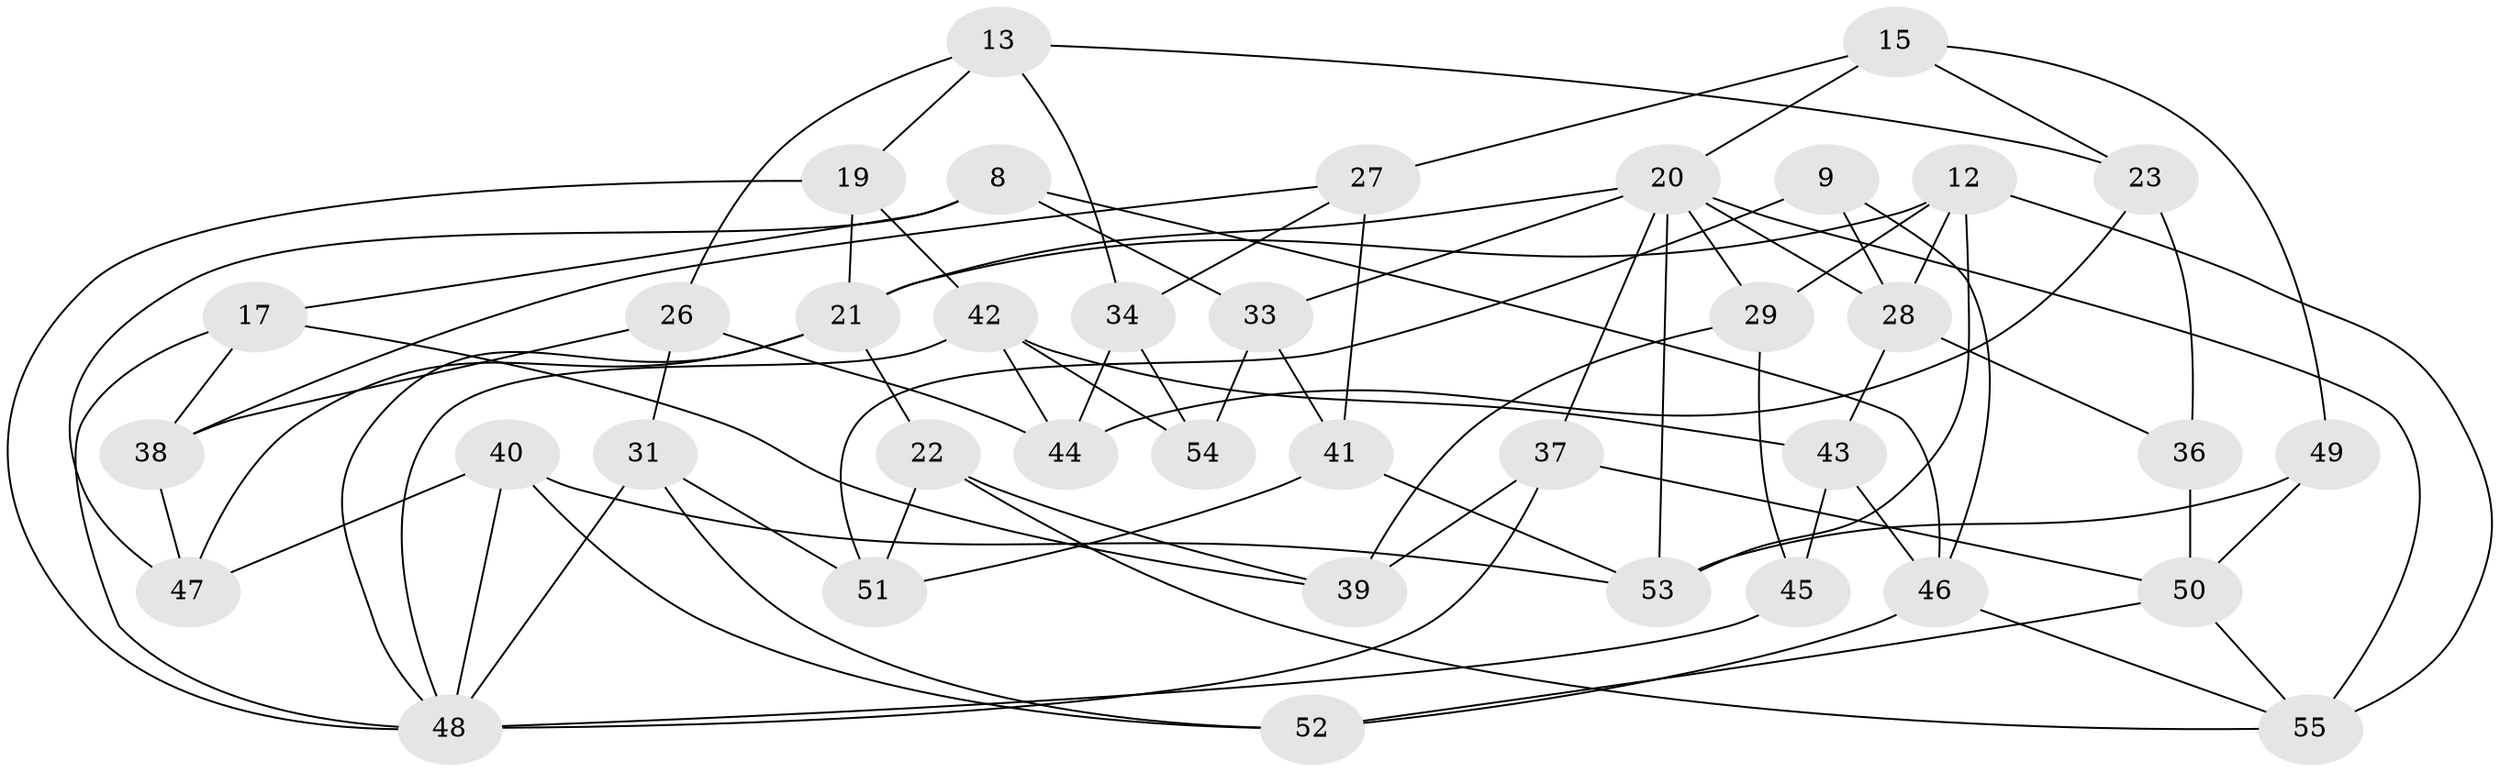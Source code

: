 // original degree distribution, {4: 1.0}
// Generated by graph-tools (version 1.1) at 2025/01/03/04/25 22:01:54]
// undirected, 38 vertices, 82 edges
graph export_dot {
graph [start="1"]
  node [color=gray90,style=filled];
  8;
  9;
  12 [super="+11"];
  13;
  15;
  17;
  19;
  20 [super="+18"];
  21 [super="+16"];
  22;
  23;
  26;
  27;
  28 [super="+6"];
  29 [super="+4"];
  31;
  33;
  34;
  36;
  37;
  38;
  39;
  40;
  41;
  42 [super="+5"];
  43 [super="+25"];
  44;
  45;
  46 [super="+30"];
  47;
  48 [super="+7+32"];
  49;
  50 [super="+35"];
  51;
  52;
  53 [super="+24"];
  54;
  55 [super="+14"];
  8 -- 33;
  8 -- 47;
  8 -- 17;
  8 -- 46;
  9 -- 46;
  9 -- 51;
  9 -- 28 [weight=2];
  12 -- 55 [weight=2];
  12 -- 53;
  12 -- 21 [weight=2];
  12 -- 29 [weight=2];
  12 -- 28;
  13 -- 23;
  13 -- 26;
  13 -- 19;
  13 -- 34;
  15 -- 23;
  15 -- 27;
  15 -- 49;
  15 -- 20;
  17 -- 38;
  17 -- 39;
  17 -- 48;
  19 -- 42;
  19 -- 21;
  19 -- 48;
  20 -- 21 [weight=2];
  20 -- 53;
  20 -- 29 [weight=2];
  20 -- 33;
  20 -- 37;
  20 -- 28;
  20 -- 55;
  21 -- 47;
  21 -- 22;
  21 -- 48;
  22 -- 51;
  22 -- 39;
  22 -- 55;
  23 -- 36;
  23 -- 44;
  26 -- 31;
  26 -- 44;
  26 -- 38;
  27 -- 38;
  27 -- 41;
  27 -- 34;
  28 -- 43;
  28 -- 36;
  29 -- 45;
  29 -- 39;
  31 -- 52;
  31 -- 48;
  31 -- 51;
  33 -- 41;
  33 -- 54;
  34 -- 44;
  34 -- 54;
  36 -- 50 [weight=2];
  37 -- 50;
  37 -- 39;
  37 -- 48;
  38 -- 47;
  40 -- 53;
  40 -- 48;
  40 -- 52;
  40 -- 47;
  41 -- 51;
  41 -- 53;
  42 -- 44;
  42 -- 54 [weight=2];
  42 -- 43;
  42 -- 48;
  43 -- 46 [weight=2];
  43 -- 45 [weight=2];
  45 -- 48;
  46 -- 52;
  46 -- 55;
  49 -- 53 [weight=2];
  49 -- 50;
  50 -- 52;
  50 -- 55;
}
